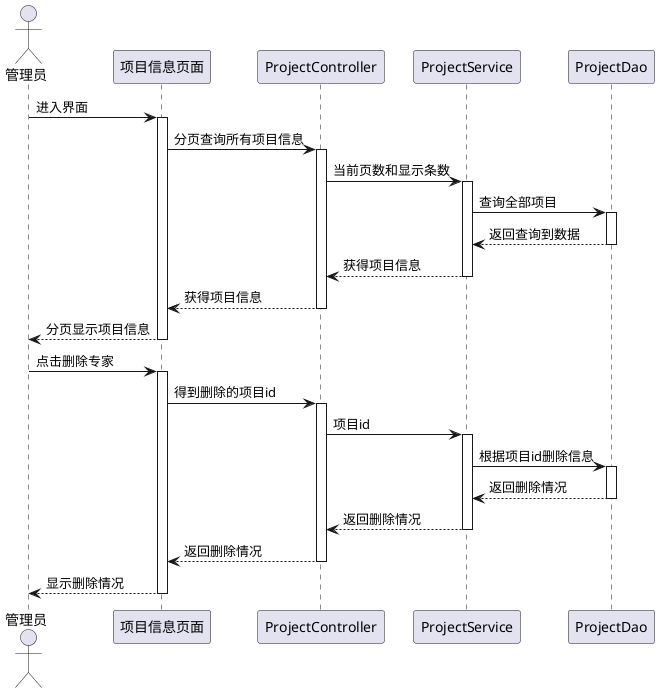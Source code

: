 @startuml
actor 管理员
participant 项目信息页面
participant ProjectController
participant ProjectService
participant ProjectDao
管理员->项目信息页面:进入界面
activate 项目信息页面
项目信息页面->ProjectController:分页查询所有项目信息
activate ProjectController
ProjectController->ProjectService:当前页数和显示条数
activate ProjectService
ProjectService->ProjectDao:查询全部项目
activate ProjectDao
ProjectDao-->ProjectService:返回查询到数据
deactivate ProjectDao
ProjectService-->ProjectController:获得项目信息
deactivate ProjectService
ProjectController-->项目信息页面:获得项目信息
deactivate ProjectController
项目信息页面-->管理员:分页显示项目信息
deactivate 项目信息页面

管理员->项目信息页面:点击删除专家
activate 项目信息页面
项目信息页面->ProjectController:得到删除的项目id
activate ProjectController
ProjectController->ProjectService:项目id
activate ProjectService
ProjectService->ProjectDao:根据项目id删除信息
activate ProjectDao
ProjectDao-->ProjectService:返回删除情况
deactivate ProjectDao
ProjectService-->ProjectController:返回删除情况
deactivate ProjectService
ProjectController-->项目信息页面:返回删除情况
deactivate ProjectController
项目信息页面-->管理员:显示删除情况
deactivate 项目信息页面
@enduml